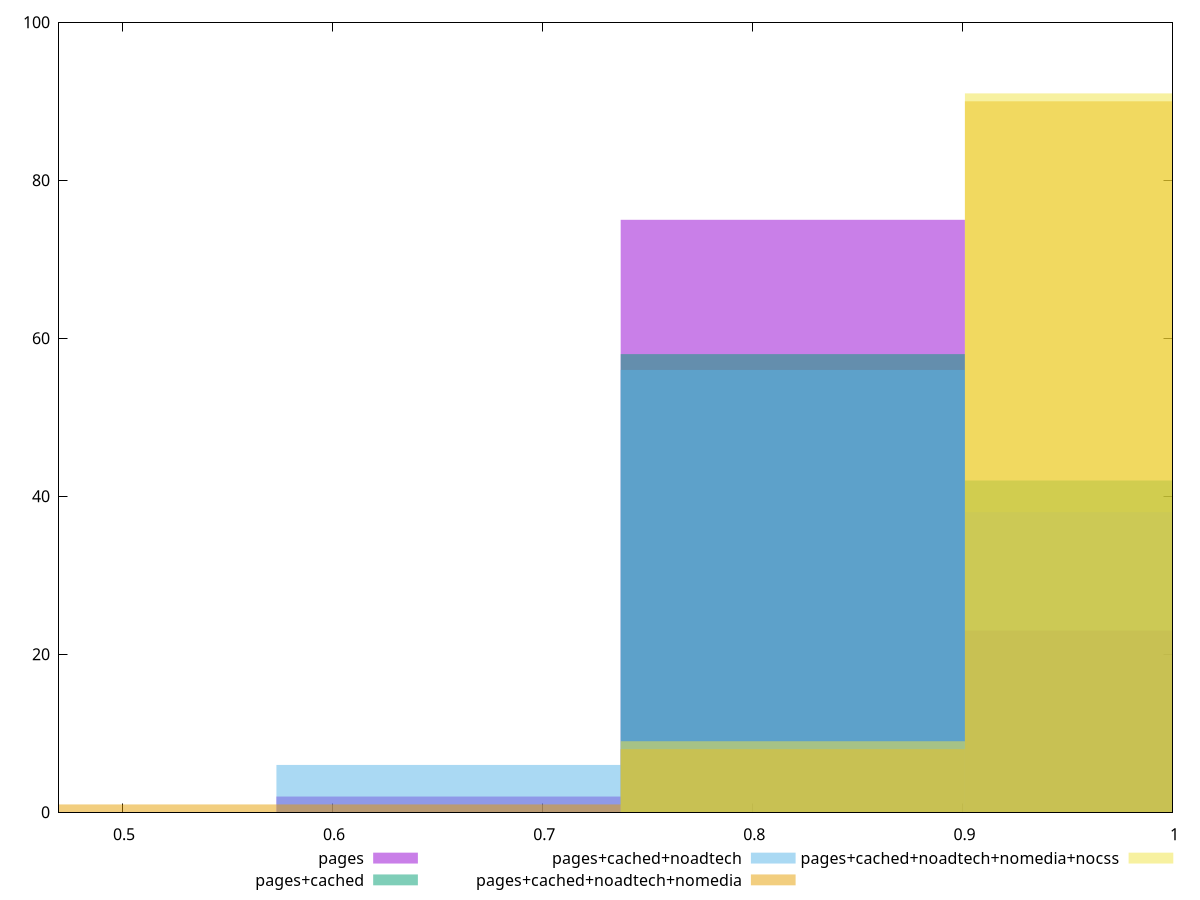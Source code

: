 reset

$pages <<EOF
0.8192698835472314 75
0.6554159068377852 2
0.9831238602566778 23
EOF

$pagesCached <<EOF
0.8192698835472314 58
0.9831238602566778 42
EOF

$pagesCachedNoadtech <<EOF
0.6554159068377852 6
0.8192698835472314 56
0.9831238602566778 38
EOF

$pagesCachedNoadtechNomedia <<EOF
0.6554159068377852 1
0.4915619301283389 1
0.9831238602566778 90
0.8192698835472314 8
EOF

$pagesCachedNoadtechNomediaNocss <<EOF
0.9831238602566778 91
0.8192698835472314 9
EOF

set key outside below
set boxwidth 0.1638539767094463
set xrange [0.47:1]
set yrange [0:100]
set trange [0:100]
set style fill transparent solid 0.5 noborder
set terminal svg size 640, 530 enhanced background rgb 'white'
set output "report_00017_2021-02-10T15-08-03.406Z/uses-http2/comparison/histogram/all_score.svg"

plot $pages title "pages" with boxes, \
     $pagesCached title "pages+cached" with boxes, \
     $pagesCachedNoadtech title "pages+cached+noadtech" with boxes, \
     $pagesCachedNoadtechNomedia title "pages+cached+noadtech+nomedia" with boxes, \
     $pagesCachedNoadtechNomediaNocss title "pages+cached+noadtech+nomedia+nocss" with boxes

reset
